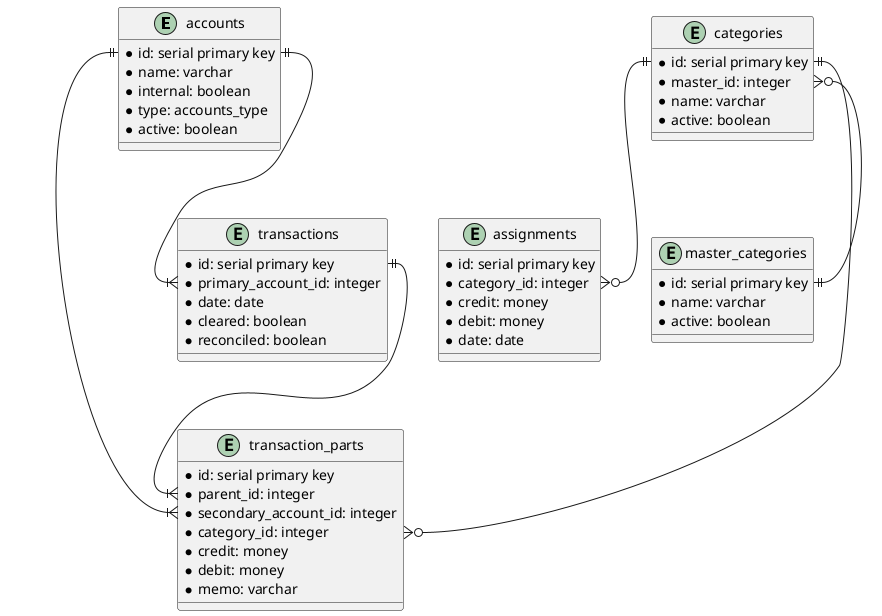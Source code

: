 @startuml zerobased-ERD 

entity "accounts" {
  *id: serial primary key
  *name: varchar
  *internal: boolean
  *type: accounts_type
  *active: boolean
}

together {
entity "master_categories" {
  *id: serial primary key
  *name: varchar
  *active: boolean
}

entity "categories" {
  *id: serial primary key
  *master_id: integer
  *name: varchar
  *active: boolean
}
}

together {
entity "transactions" {
  *id: serial primary key
  *primary_account_id: integer
  *date: date
  *cleared: boolean
  *reconciled: boolean
}

entity "transaction_parts" {
  *id: serial primary key
  *parent_id: integer
  *secondary_account_id: integer
  *category_id: integer
  *credit: money
  *debit: money
  *memo: varchar
}

entity "assignments" {
  *id: serial primary key
  *category_id: integer
  *credit: money
  *debit: money
  *date: date
}
}

accounts::id ||--|{ transactions::primary_account_id
accounts::id ||--|{ transaction_parts::secondary_account_id
categories::master }o--|| master_categories::id
categories::id ||--o{ transaction_parts::category_id
categories::id ||--o{ assignments::category_id
transactions::id ||--|{ transaction_parts::parent_id
@enduml